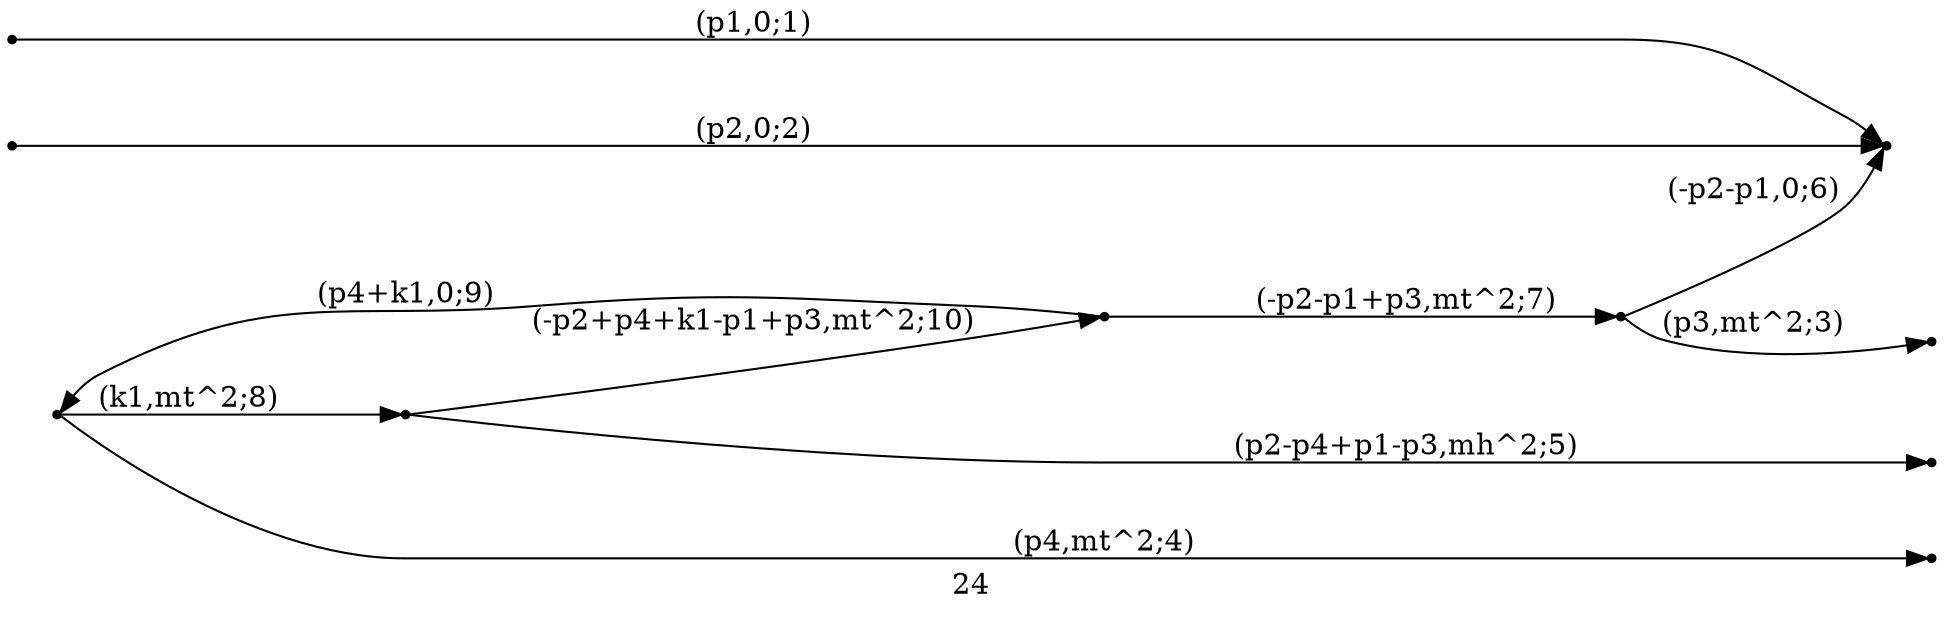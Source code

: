 digraph 24 {
  label="24";
  rankdir="LR";
  subgraph edges {
    -1 -> 1 [label="(p1,0;1)"];
    -2 -> 1 [label="(p2,0;2)"];
    2 -> -3 [label="(p3,mt^2;3)"];
    3 -> -4 [label="(p4,mt^2;4)"];
    4 -> -5 [label="(p2-p4+p1-p3,mh^2;5)"];
    2 -> 1 [label="(-p2-p1,0;6)"];
    5 -> 2 [label="(-p2-p1+p3,mt^2;7)"];
    3 -> 4 [label="(k1,mt^2;8)"];
    5 -> 3 [label="(p4+k1,0;9)"];
    4 -> 5 [label="(-p2+p4+k1-p1+p3,mt^2;10)"];
  }
  subgraph incoming { rank="source"; -1; -2; }
  subgraph outgoing { rank="sink"; -3; -4; -5; }
-5 [shape=point];
-4 [shape=point];
-3 [shape=point];
-2 [shape=point];
-1 [shape=point];
1 [shape=point];
2 [shape=point];
3 [shape=point];
4 [shape=point];
5 [shape=point];
}

